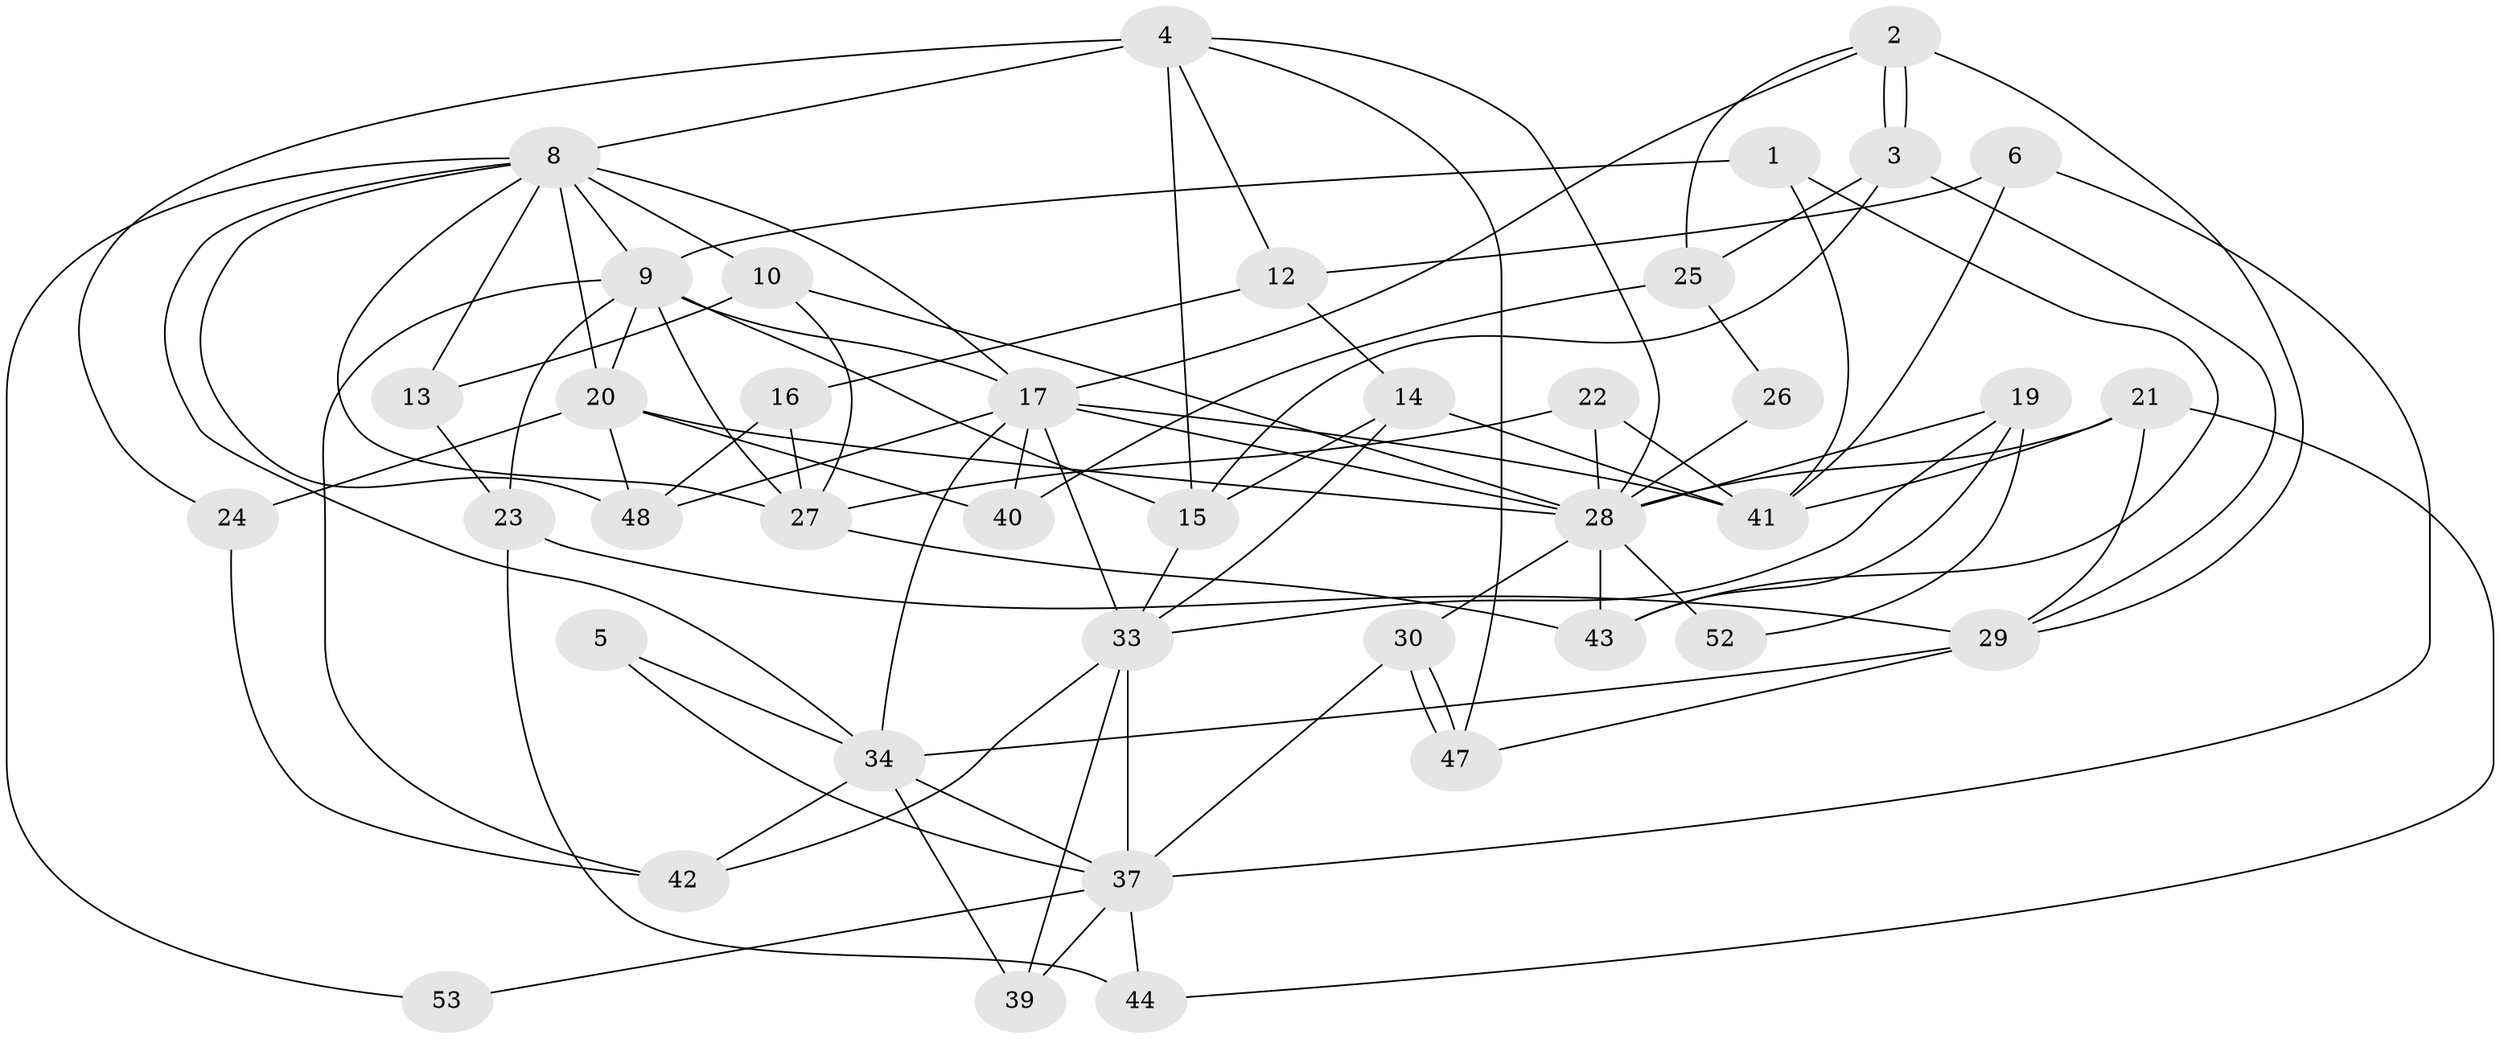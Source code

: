 // original degree distribution, {3: 0.25862068965517243, 5: 0.15517241379310345, 2: 0.10344827586206896, 4: 0.3793103448275862, 6: 0.06896551724137931, 8: 0.017241379310344827, 10: 0.017241379310344827}
// Generated by graph-tools (version 1.1) at 2025/18/03/04/25 18:18:48]
// undirected, 40 vertices, 94 edges
graph export_dot {
graph [start="1"]
  node [color=gray90,style=filled];
  1;
  2;
  3;
  4 [super="+18+7"];
  5;
  6;
  8 [super="+11+35"];
  9 [super="+50"];
  10;
  12;
  13;
  14 [super="+32"];
  15 [super="+49"];
  16;
  17 [super="+54"];
  19;
  20 [super="+45"];
  21;
  22;
  23;
  24;
  25;
  26;
  27 [super="+57"];
  28 [super="+56+51"];
  29 [super="+31"];
  30;
  33 [super="+46"];
  34 [super="+38"];
  37 [super="+55"];
  39;
  40;
  41;
  42;
  43;
  44;
  47;
  48;
  52;
  53;
  1 -- 9;
  1 -- 41;
  1 -- 43;
  2 -- 3;
  2 -- 3;
  2 -- 25;
  2 -- 29;
  2 -- 17;
  3 -- 25;
  3 -- 15;
  3 -- 29;
  4 -- 24;
  4 -- 15;
  4 -- 47;
  4 -- 28;
  4 -- 12;
  4 -- 8;
  5 -- 34;
  5 -- 37;
  6 -- 41;
  6 -- 12;
  6 -- 37;
  8 -- 10 [weight=2];
  8 -- 34;
  8 -- 13;
  8 -- 27;
  8 -- 48;
  8 -- 17;
  8 -- 20;
  8 -- 53;
  8 -- 9;
  9 -- 23;
  9 -- 42;
  9 -- 27;
  9 -- 20;
  9 -- 17;
  9 -- 15;
  10 -- 27;
  10 -- 13;
  10 -- 28;
  12 -- 16;
  12 -- 14;
  13 -- 23;
  14 -- 15;
  14 -- 41;
  14 -- 33;
  15 -- 33;
  16 -- 48;
  16 -- 27;
  17 -- 28 [weight=2];
  17 -- 33;
  17 -- 34;
  17 -- 40;
  17 -- 41;
  17 -- 48;
  19 -- 52;
  19 -- 33;
  19 -- 43;
  19 -- 28;
  20 -- 40;
  20 -- 24;
  20 -- 48;
  20 -- 28;
  21 -- 29;
  21 -- 41;
  21 -- 44;
  21 -- 28;
  22 -- 41;
  22 -- 27;
  22 -- 28;
  23 -- 29;
  23 -- 44;
  24 -- 42;
  25 -- 40;
  25 -- 26;
  26 -- 28;
  27 -- 43;
  28 -- 52 [weight=2];
  28 -- 43;
  28 -- 30;
  29 -- 34;
  29 -- 47;
  30 -- 47;
  30 -- 47;
  30 -- 37;
  33 -- 39;
  33 -- 42;
  33 -- 37;
  34 -- 37;
  34 -- 39;
  34 -- 42;
  37 -- 39;
  37 -- 44;
  37 -- 53;
}
